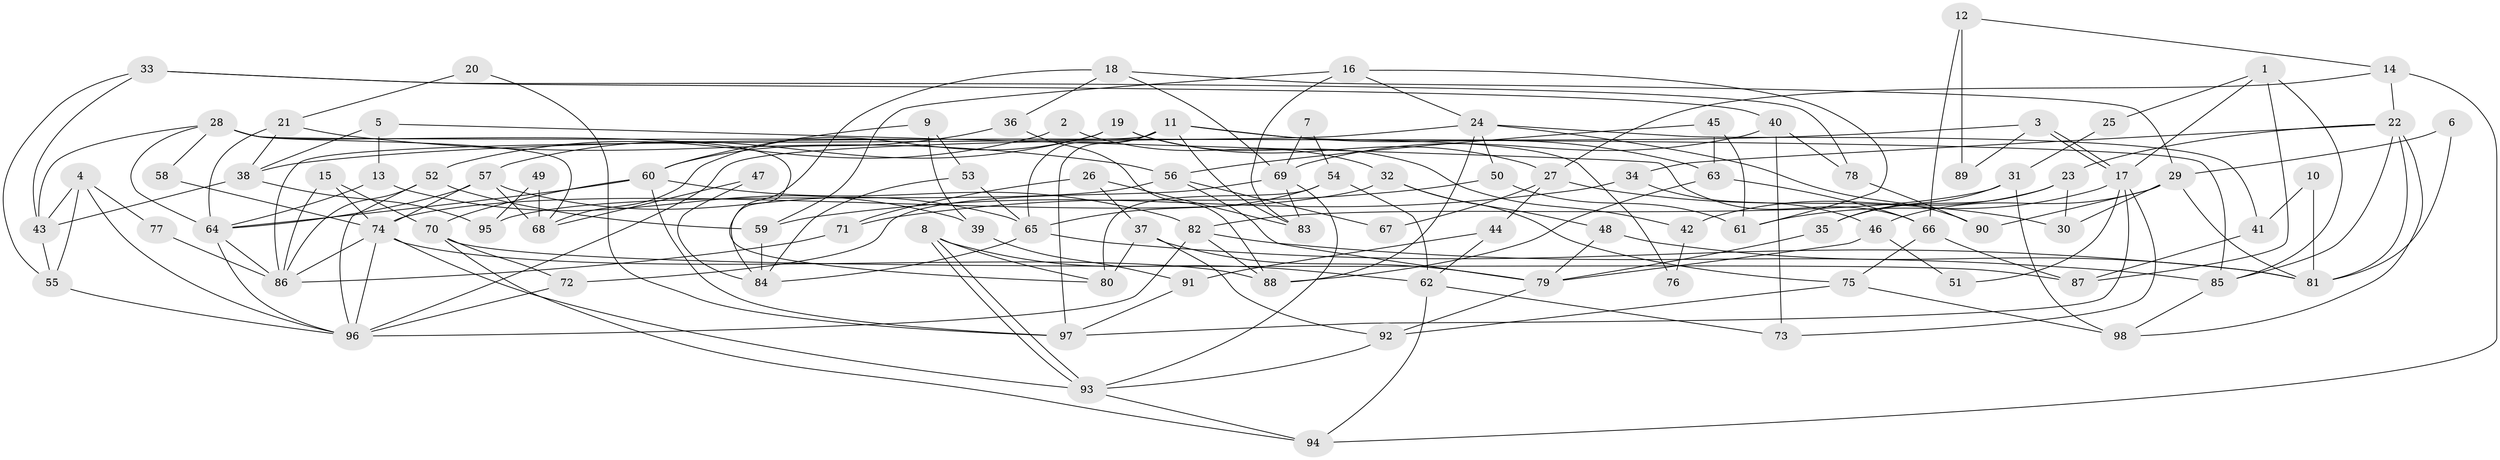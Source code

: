 // coarse degree distribution, {4: 0.23529411764705882, 6: 0.17647058823529413, 5: 0.16176470588235295, 2: 0.1323529411764706, 7: 0.07352941176470588, 3: 0.14705882352941177, 8: 0.029411764705882353, 9: 0.029411764705882353, 10: 0.014705882352941176}
// Generated by graph-tools (version 1.1) at 2025/52/02/27/25 19:52:01]
// undirected, 98 vertices, 196 edges
graph export_dot {
graph [start="1"]
  node [color=gray90,style=filled];
  1;
  2;
  3;
  4;
  5;
  6;
  7;
  8;
  9;
  10;
  11;
  12;
  13;
  14;
  15;
  16;
  17;
  18;
  19;
  20;
  21;
  22;
  23;
  24;
  25;
  26;
  27;
  28;
  29;
  30;
  31;
  32;
  33;
  34;
  35;
  36;
  37;
  38;
  39;
  40;
  41;
  42;
  43;
  44;
  45;
  46;
  47;
  48;
  49;
  50;
  51;
  52;
  53;
  54;
  55;
  56;
  57;
  58;
  59;
  60;
  61;
  62;
  63;
  64;
  65;
  66;
  67;
  68;
  69;
  70;
  71;
  72;
  73;
  74;
  75;
  76;
  77;
  78;
  79;
  80;
  81;
  82;
  83;
  84;
  85;
  86;
  87;
  88;
  89;
  90;
  91;
  92;
  93;
  94;
  95;
  96;
  97;
  98;
  1 -- 85;
  1 -- 17;
  1 -- 25;
  1 -- 87;
  2 -- 52;
  2 -- 32;
  3 -- 38;
  3 -- 17;
  3 -- 17;
  3 -- 89;
  4 -- 55;
  4 -- 43;
  4 -- 77;
  4 -- 96;
  5 -- 66;
  5 -- 13;
  5 -- 38;
  6 -- 81;
  6 -- 29;
  7 -- 54;
  7 -- 69;
  8 -- 62;
  8 -- 93;
  8 -- 93;
  8 -- 80;
  9 -- 60;
  9 -- 53;
  9 -- 39;
  10 -- 41;
  10 -- 81;
  11 -- 86;
  11 -- 65;
  11 -- 63;
  11 -- 76;
  11 -- 83;
  11 -- 97;
  12 -- 66;
  12 -- 14;
  12 -- 89;
  13 -- 64;
  13 -- 39;
  14 -- 94;
  14 -- 22;
  14 -- 27;
  15 -- 70;
  15 -- 86;
  15 -- 74;
  16 -- 59;
  16 -- 61;
  16 -- 24;
  16 -- 83;
  17 -- 97;
  17 -- 51;
  17 -- 61;
  17 -- 73;
  18 -- 29;
  18 -- 69;
  18 -- 36;
  18 -- 84;
  19 -- 57;
  19 -- 68;
  19 -- 27;
  19 -- 42;
  20 -- 21;
  20 -- 97;
  21 -- 64;
  21 -- 56;
  21 -- 38;
  22 -- 98;
  22 -- 85;
  22 -- 23;
  22 -- 34;
  22 -- 81;
  23 -- 35;
  23 -- 30;
  23 -- 42;
  24 -- 96;
  24 -- 41;
  24 -- 50;
  24 -- 88;
  24 -- 90;
  25 -- 31;
  26 -- 37;
  26 -- 83;
  26 -- 71;
  27 -- 30;
  27 -- 44;
  27 -- 67;
  28 -- 64;
  28 -- 43;
  28 -- 58;
  28 -- 68;
  28 -- 80;
  28 -- 85;
  29 -- 90;
  29 -- 30;
  29 -- 46;
  29 -- 81;
  31 -- 82;
  31 -- 98;
  31 -- 35;
  32 -- 75;
  32 -- 74;
  32 -- 48;
  33 -- 40;
  33 -- 43;
  33 -- 55;
  33 -- 78;
  34 -- 46;
  34 -- 59;
  35 -- 79;
  36 -- 88;
  36 -- 60;
  37 -- 80;
  37 -- 92;
  37 -- 79;
  38 -- 43;
  38 -- 95;
  39 -- 91;
  40 -- 69;
  40 -- 73;
  40 -- 78;
  41 -- 87;
  42 -- 76;
  43 -- 55;
  44 -- 62;
  44 -- 91;
  45 -- 61;
  45 -- 63;
  45 -- 56;
  46 -- 79;
  46 -- 51;
  47 -- 68;
  47 -- 84;
  48 -- 81;
  48 -- 79;
  49 -- 68;
  49 -- 95;
  50 -- 71;
  50 -- 61;
  52 -- 86;
  52 -- 59;
  52 -- 96;
  53 -- 84;
  53 -- 65;
  54 -- 80;
  54 -- 65;
  54 -- 62;
  55 -- 96;
  56 -- 79;
  56 -- 67;
  56 -- 95;
  57 -- 74;
  57 -- 64;
  57 -- 65;
  57 -- 68;
  58 -- 74;
  59 -- 84;
  60 -- 82;
  60 -- 64;
  60 -- 70;
  60 -- 97;
  62 -- 94;
  62 -- 73;
  63 -- 88;
  63 -- 66;
  64 -- 96;
  64 -- 86;
  65 -- 81;
  65 -- 84;
  66 -- 87;
  66 -- 75;
  69 -- 83;
  69 -- 93;
  69 -- 72;
  70 -- 72;
  70 -- 87;
  70 -- 94;
  71 -- 86;
  72 -- 96;
  74 -- 96;
  74 -- 86;
  74 -- 88;
  74 -- 93;
  75 -- 92;
  75 -- 98;
  77 -- 86;
  78 -- 90;
  79 -- 92;
  82 -- 88;
  82 -- 96;
  82 -- 85;
  85 -- 98;
  91 -- 97;
  92 -- 93;
  93 -- 94;
}
